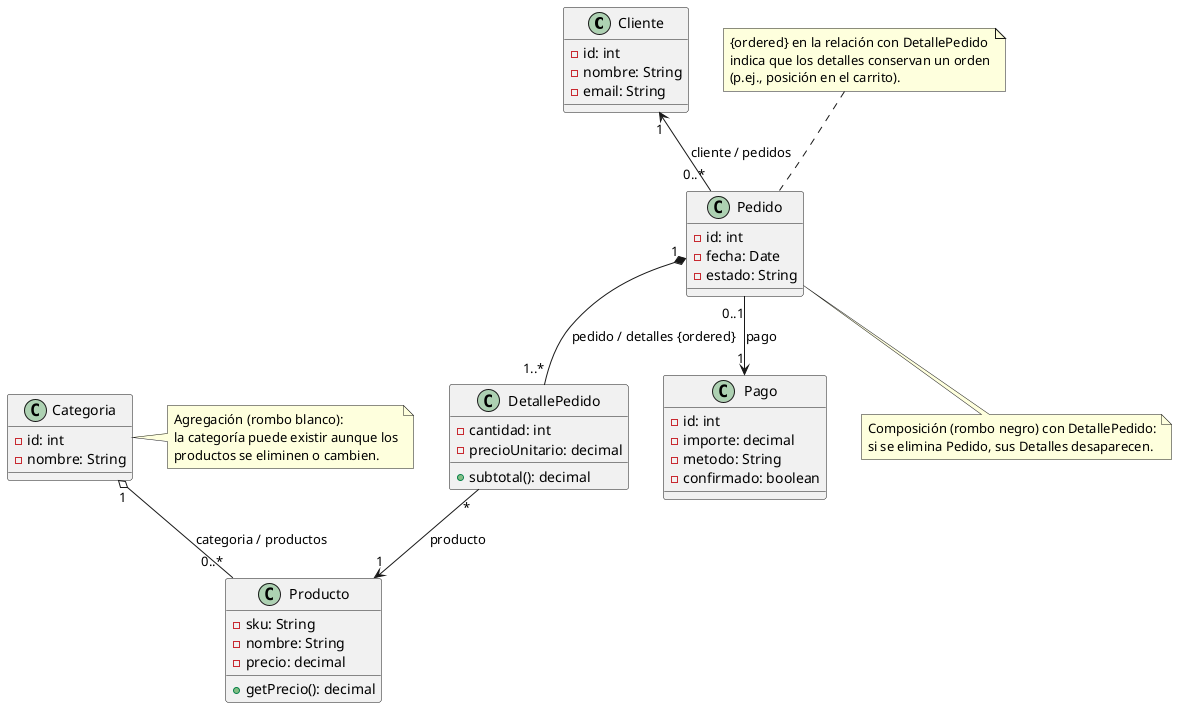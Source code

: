 @startuml
' === Clases del dominio ===
class Cliente {
  - id: int
  - nombre: String
  - email: String
}

class Pedido {
  - id: int
  - fecha: Date
  - estado: String
}

class DetallePedido {
  - cantidad: int
  - precioUnitario: decimal
  + subtotal(): decimal
}

class Producto {
  - sku: String
  - nombre: String
  - precio: decimal
  + getPrecio(): decimal
}

class Categoria {
  - id: int
  - nombre: String
}

class Pago {
  - id: int
  - importe: decimal
  - metodo: String
  - confirmado: boolean
}

' === Relaciones con roles, multiplicidades y notas ===

' Cliente (rol cliente) 1 ---- 0..* (rol pedidos) Pedido
Cliente "1" <-- "0..*" Pedido : cliente / pedidos

' Composición: Pedido contiene DetallePedido (la vida del detalle depende del pedido)
Pedido "1" *-- "1..*" DetallePedido : pedido / detalles {ordered}

' Cada detalle referencia a un Producto (navegabilidad hacia Producto)
DetallePedido "*" --> "1" Producto : producto

' Agregación: una Categoría agrupa muchos Productos (relación todo–parte débil)
Categoria "1" o-- "0..*" Producto : categoria / productos

' Un Pedido puede tener 0..1 Pago (asociación simple, unidireccional)
Pedido "0..1" --> "1" Pago : pago

' === Notas explicativas ===
note top of Pedido
{ordered} en la relación con DetallePedido
indica que los detalles conservan un orden
(p.ej., posición en el carrito).
end note

note right of Categoria
Agregación (rombo blanco):
la categoría puede existir aunque los
productos se eliminen o cambien.
end note

note bottom of Pedido
Composición (rombo negro) con DetallePedido:
si se elimina Pedido, sus Detalles desaparecen.
end note
@enduml
